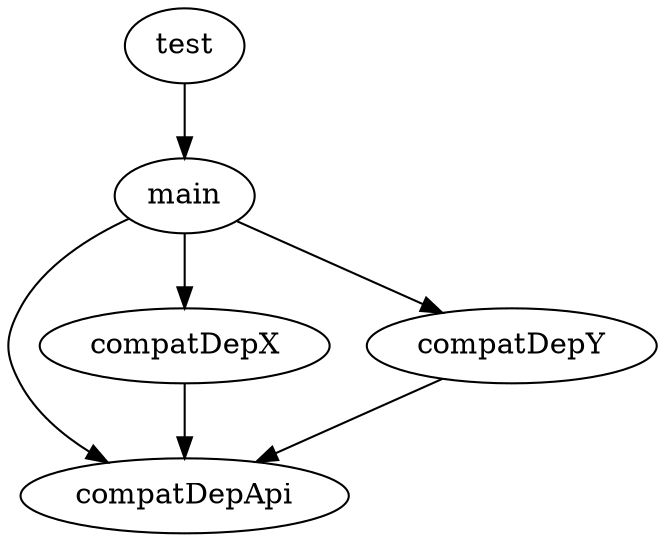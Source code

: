 digraph sourcesets {
    test -> main
    main -> compatDepApi
    main -> compatDepX
    main -> compatDepY
    compatDepX -> compatDepApi
    compatDepY -> compatDepApi
}
